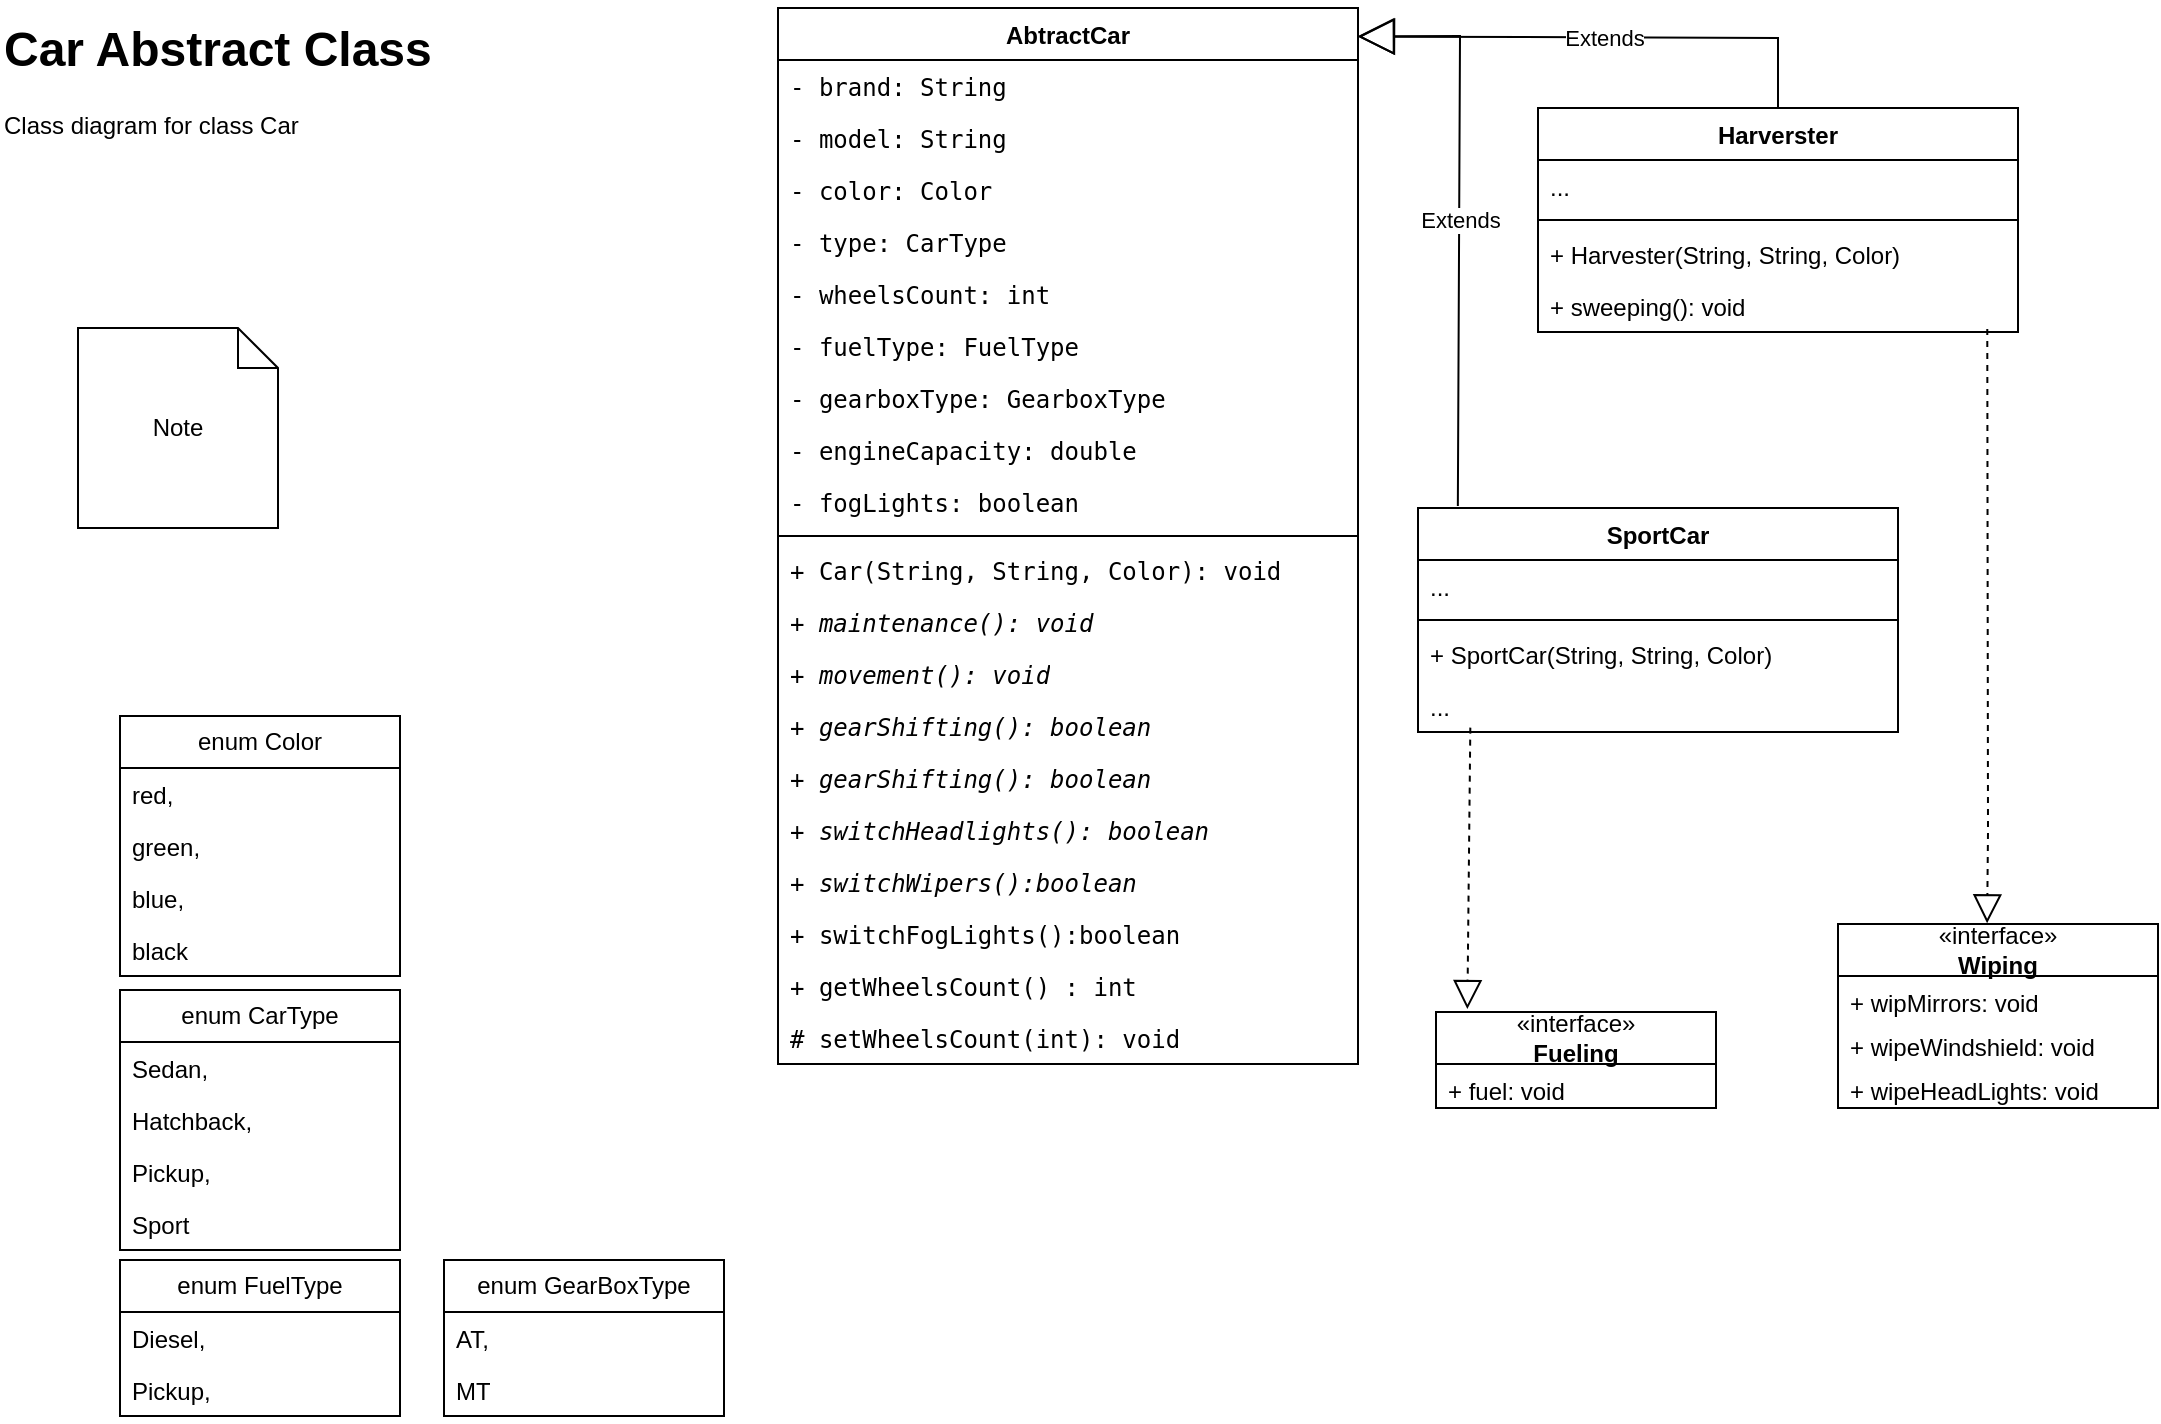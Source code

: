 <mxfile version="24.7.17">
  <diagram name="Страница — 1" id="NvB_Uzkp3Z9ZdV7HNA8b">
    <mxGraphModel dx="1173" dy="817" grid="0" gridSize="10" guides="1" tooltips="1" connect="1" arrows="1" fold="1" page="1" pageScale="1" pageWidth="1169" pageHeight="827" math="0" shadow="0">
      <root>
        <mxCell id="0" />
        <mxCell id="1" parent="0" />
        <mxCell id="2QSjWqpANw1Ijd4p5mCS-1" value="Note" style="shape=note;size=20;whiteSpace=wrap;html=1;" vertex="1" parent="1">
          <mxGeometry x="70" y="200" width="100" height="100" as="geometry" />
        </mxCell>
        <mxCell id="2QSjWqpANw1Ijd4p5mCS-2" value="&lt;h1 style=&quot;margin-top: 0px;&quot;&gt;Car Abstract Class&lt;/h1&gt;&lt;div&gt;Class diagram for class Car&lt;/div&gt;" style="text;html=1;whiteSpace=wrap;overflow=hidden;rounded=0;" vertex="1" parent="1">
          <mxGeometry x="31" y="40" width="320" height="120" as="geometry" />
        </mxCell>
        <mxCell id="2QSjWqpANw1Ijd4p5mCS-3" value="AbtractCar" style="swimlane;fontStyle=1;align=center;verticalAlign=top;childLayout=stackLayout;horizontal=1;startSize=26;horizontalStack=0;resizeParent=1;resizeParentMax=0;resizeLast=0;collapsible=1;marginBottom=0;whiteSpace=wrap;html=1;" vertex="1" parent="1">
          <mxGeometry x="420" y="40" width="290" height="528" as="geometry" />
        </mxCell>
        <mxCell id="2QSjWqpANw1Ijd4p5mCS-4" value="&lt;span style=&quot;font-family: &amp;quot;JetBrains Mono&amp;quot;, monospace; text-wrap: nowrap; background-color: rgb(255, 255, 255);&quot;&gt;- brand: String&lt;/span&gt;" style="text;strokeColor=none;fillColor=none;align=left;verticalAlign=top;spacingLeft=4;spacingRight=4;overflow=hidden;rotatable=0;points=[[0,0.5],[1,0.5]];portConstraint=eastwest;whiteSpace=wrap;html=1;" vertex="1" parent="2QSjWqpANw1Ijd4p5mCS-3">
          <mxGeometry y="26" width="290" height="26" as="geometry" />
        </mxCell>
        <mxCell id="2QSjWqpANw1Ijd4p5mCS-9" value="&lt;span style=&quot;background-color: rgb(255, 255, 255); font-family: &amp;quot;JetBrains Mono&amp;quot;, monospace;&quot;&gt;- model: String&lt;/span&gt;&lt;div&gt;&lt;span style=&quot;background-color: rgb(255, 255, 255); font-family: &amp;quot;JetBrains Mono&amp;quot;, monospace;&quot;&gt;&lt;br&gt;&lt;/span&gt;&lt;/div&gt;" style="text;strokeColor=none;fillColor=none;align=left;verticalAlign=top;spacingLeft=4;spacingRight=4;overflow=hidden;rotatable=0;points=[[0,0.5],[1,0.5]];portConstraint=eastwest;whiteSpace=wrap;html=1;" vertex="1" parent="2QSjWqpANw1Ijd4p5mCS-3">
          <mxGeometry y="52" width="290" height="26" as="geometry" />
        </mxCell>
        <mxCell id="2QSjWqpANw1Ijd4p5mCS-10" value="&lt;span style=&quot;font-family: &amp;quot;JetBrains Mono&amp;quot;, monospace; text-wrap: nowrap; background-color: rgb(255, 255, 255);&quot;&gt;- color: Color&lt;/span&gt;" style="text;strokeColor=none;fillColor=none;align=left;verticalAlign=top;spacingLeft=4;spacingRight=4;overflow=hidden;rotatable=0;points=[[0,0.5],[1,0.5]];portConstraint=eastwest;whiteSpace=wrap;html=1;" vertex="1" parent="2QSjWqpANw1Ijd4p5mCS-3">
          <mxGeometry y="78" width="290" height="26" as="geometry" />
        </mxCell>
        <mxCell id="2QSjWqpANw1Ijd4p5mCS-11" value="&lt;span style=&quot;font-family: &amp;quot;JetBrains Mono&amp;quot;, monospace; text-wrap: nowrap; background-color: rgb(255, 255, 255);&quot;&gt;- type: CarType&lt;/span&gt;" style="text;strokeColor=none;fillColor=none;align=left;verticalAlign=top;spacingLeft=4;spacingRight=4;overflow=hidden;rotatable=0;points=[[0,0.5],[1,0.5]];portConstraint=eastwest;whiteSpace=wrap;html=1;" vertex="1" parent="2QSjWqpANw1Ijd4p5mCS-3">
          <mxGeometry y="104" width="290" height="26" as="geometry" />
        </mxCell>
        <mxCell id="2QSjWqpANw1Ijd4p5mCS-12" value="&lt;span style=&quot;font-family: &amp;quot;JetBrains Mono&amp;quot;, monospace; text-wrap: nowrap; background-color: rgb(255, 255, 255);&quot;&gt;- wheelsCount: int&lt;/span&gt;" style="text;strokeColor=none;fillColor=none;align=left;verticalAlign=top;spacingLeft=4;spacingRight=4;overflow=hidden;rotatable=0;points=[[0,0.5],[1,0.5]];portConstraint=eastwest;whiteSpace=wrap;html=1;" vertex="1" parent="2QSjWqpANw1Ijd4p5mCS-3">
          <mxGeometry y="130" width="290" height="26" as="geometry" />
        </mxCell>
        <mxCell id="2QSjWqpANw1Ijd4p5mCS-13" value="&lt;span style=&quot;font-family: &amp;quot;JetBrains Mono&amp;quot;, monospace; text-wrap: nowrap; background-color: rgb(255, 255, 255);&quot;&gt;- fuelType: FuelType&lt;/span&gt;" style="text;strokeColor=none;fillColor=none;align=left;verticalAlign=top;spacingLeft=4;spacingRight=4;overflow=hidden;rotatable=0;points=[[0,0.5],[1,0.5]];portConstraint=eastwest;whiteSpace=wrap;html=1;" vertex="1" parent="2QSjWqpANw1Ijd4p5mCS-3">
          <mxGeometry y="156" width="290" height="26" as="geometry" />
        </mxCell>
        <mxCell id="2QSjWqpANw1Ijd4p5mCS-14" value="&lt;span style=&quot;font-family: &amp;quot;JetBrains Mono&amp;quot;, monospace; text-wrap: nowrap; background-color: rgb(255, 255, 255);&quot;&gt;- gearboxType: GearboxType&lt;/span&gt;" style="text;strokeColor=none;fillColor=none;align=left;verticalAlign=top;spacingLeft=4;spacingRight=4;overflow=hidden;rotatable=0;points=[[0,0.5],[1,0.5]];portConstraint=eastwest;whiteSpace=wrap;html=1;" vertex="1" parent="2QSjWqpANw1Ijd4p5mCS-3">
          <mxGeometry y="182" width="290" height="26" as="geometry" />
        </mxCell>
        <mxCell id="2QSjWqpANw1Ijd4p5mCS-15" value="&lt;span style=&quot;font-family: &amp;quot;JetBrains Mono&amp;quot;, monospace; text-wrap: nowrap; background-color: rgb(255, 255, 255);&quot;&gt;- engineCapacity: double&lt;/span&gt;" style="text;strokeColor=none;fillColor=none;align=left;verticalAlign=top;spacingLeft=4;spacingRight=4;overflow=hidden;rotatable=0;points=[[0,0.5],[1,0.5]];portConstraint=eastwest;whiteSpace=wrap;html=1;" vertex="1" parent="2QSjWqpANw1Ijd4p5mCS-3">
          <mxGeometry y="208" width="290" height="26" as="geometry" />
        </mxCell>
        <mxCell id="2QSjWqpANw1Ijd4p5mCS-17" value="&lt;span style=&quot;font-family: &amp;quot;JetBrains Mono&amp;quot;, monospace; text-wrap: nowrap; background-color: rgb(255, 255, 255);&quot;&gt;- fogLights: boolean&lt;/span&gt;" style="text;strokeColor=none;fillColor=none;align=left;verticalAlign=top;spacingLeft=4;spacingRight=4;overflow=hidden;rotatable=0;points=[[0,0.5],[1,0.5]];portConstraint=eastwest;whiteSpace=wrap;html=1;" vertex="1" parent="2QSjWqpANw1Ijd4p5mCS-3">
          <mxGeometry y="234" width="290" height="26" as="geometry" />
        </mxCell>
        <mxCell id="2QSjWqpANw1Ijd4p5mCS-5" value="" style="line;strokeWidth=1;fillColor=none;align=left;verticalAlign=middle;spacingTop=-1;spacingLeft=3;spacingRight=3;rotatable=0;labelPosition=right;points=[];portConstraint=eastwest;strokeColor=inherit;" vertex="1" parent="2QSjWqpANw1Ijd4p5mCS-3">
          <mxGeometry y="260" width="290" height="8" as="geometry" />
        </mxCell>
        <mxCell id="2QSjWqpANw1Ijd4p5mCS-73" value="&lt;div style=&quot;font-family: &amp;quot;JetBrains Mono&amp;quot;, monospace; white-space: pre;&quot;&gt;&lt;i&gt;+ &lt;/i&gt;Car(String, String, Color): void&lt;/div&gt;" style="text;strokeColor=none;fillColor=none;align=left;verticalAlign=top;spacingLeft=4;spacingRight=4;overflow=hidden;rotatable=0;points=[[0,0.5],[1,0.5]];portConstraint=eastwest;whiteSpace=wrap;html=1;" vertex="1" parent="2QSjWqpANw1Ijd4p5mCS-3">
          <mxGeometry y="268" width="290" height="26" as="geometry" />
        </mxCell>
        <mxCell id="2QSjWqpANw1Ijd4p5mCS-6" value="&lt;div style=&quot;font-family: &amp;quot;JetBrains Mono&amp;quot;, monospace; white-space: pre;&quot;&gt;&lt;i&gt;+ maintenance(): void&lt;/i&gt;&lt;/div&gt;" style="text;strokeColor=none;fillColor=none;align=left;verticalAlign=top;spacingLeft=4;spacingRight=4;overflow=hidden;rotatable=0;points=[[0,0.5],[1,0.5]];portConstraint=eastwest;whiteSpace=wrap;html=1;" vertex="1" parent="2QSjWqpANw1Ijd4p5mCS-3">
          <mxGeometry y="294" width="290" height="26" as="geometry" />
        </mxCell>
        <mxCell id="2QSjWqpANw1Ijd4p5mCS-18" value="&lt;span style=&quot;font-family: &amp;quot;JetBrains Mono&amp;quot;, monospace; text-wrap: nowrap;&quot;&gt;+ movement(): void&lt;/span&gt;" style="text;strokeColor=none;fillColor=none;align=left;verticalAlign=top;spacingLeft=4;spacingRight=4;overflow=hidden;rotatable=0;points=[[0,0.5],[1,0.5]];portConstraint=eastwest;whiteSpace=wrap;html=1;fontStyle=2" vertex="1" parent="2QSjWqpANw1Ijd4p5mCS-3">
          <mxGeometry y="320" width="290" height="26" as="geometry" />
        </mxCell>
        <mxCell id="2QSjWqpANw1Ijd4p5mCS-19" value="&lt;span style=&quot;font-family: &amp;quot;JetBrains Mono&amp;quot;, monospace; text-wrap: nowrap;&quot;&gt;+ gearShifting(): boolean&lt;/span&gt;" style="text;strokeColor=none;fillColor=none;align=left;verticalAlign=top;spacingLeft=4;spacingRight=4;overflow=hidden;rotatable=0;points=[[0,0.5],[1,0.5]];portConstraint=eastwest;whiteSpace=wrap;html=1;fontStyle=2" vertex="1" parent="2QSjWqpANw1Ijd4p5mCS-3">
          <mxGeometry y="346" width="290" height="26" as="geometry" />
        </mxCell>
        <mxCell id="2QSjWqpANw1Ijd4p5mCS-20" value="&lt;span style=&quot;font-family: &amp;quot;JetBrains Mono&amp;quot;, monospace; text-wrap: nowrap;&quot;&gt;+ gearShifting(): boolean&lt;/span&gt;" style="text;strokeColor=none;fillColor=none;align=left;verticalAlign=top;spacingLeft=4;spacingRight=4;overflow=hidden;rotatable=0;points=[[0,0.5],[1,0.5]];portConstraint=eastwest;whiteSpace=wrap;html=1;fontStyle=2" vertex="1" parent="2QSjWqpANw1Ijd4p5mCS-3">
          <mxGeometry y="372" width="290" height="26" as="geometry" />
        </mxCell>
        <mxCell id="2QSjWqpANw1Ijd4p5mCS-21" value="&lt;span style=&quot;font-family: &amp;quot;JetBrains Mono&amp;quot;, monospace; text-wrap: nowrap;&quot;&gt;+ switchHeadlights(): boolean&lt;/span&gt;" style="text;strokeColor=none;fillColor=none;align=left;verticalAlign=top;spacingLeft=4;spacingRight=4;overflow=hidden;rotatable=0;points=[[0,0.5],[1,0.5]];portConstraint=eastwest;whiteSpace=wrap;html=1;fontStyle=2" vertex="1" parent="2QSjWqpANw1Ijd4p5mCS-3">
          <mxGeometry y="398" width="290" height="26" as="geometry" />
        </mxCell>
        <mxCell id="2QSjWqpANw1Ijd4p5mCS-22" value="&lt;span style=&quot;font-family: &amp;quot;JetBrains Mono&amp;quot;, monospace; text-wrap: nowrap;&quot;&gt;+ switchWipers():boolean&lt;/span&gt;" style="text;strokeColor=none;fillColor=none;align=left;verticalAlign=top;spacingLeft=4;spacingRight=4;overflow=hidden;rotatable=0;points=[[0,0.5],[1,0.5]];portConstraint=eastwest;whiteSpace=wrap;html=1;fontStyle=2" vertex="1" parent="2QSjWqpANw1Ijd4p5mCS-3">
          <mxGeometry y="424" width="290" height="26" as="geometry" />
        </mxCell>
        <mxCell id="2QSjWqpANw1Ijd4p5mCS-23" value="&lt;span style=&quot;font-family: &amp;quot;JetBrains Mono&amp;quot;, monospace; text-wrap: nowrap;&quot;&gt;+ switchFogLights():boolean&lt;/span&gt;" style="text;strokeColor=none;fillColor=none;align=left;verticalAlign=top;spacingLeft=4;spacingRight=4;overflow=hidden;rotatable=0;points=[[0,0.5],[1,0.5]];portConstraint=eastwest;whiteSpace=wrap;html=1;" vertex="1" parent="2QSjWqpANw1Ijd4p5mCS-3">
          <mxGeometry y="450" width="290" height="26" as="geometry" />
        </mxCell>
        <mxCell id="2QSjWqpANw1Ijd4p5mCS-26" value="&lt;span style=&quot;font-family: &amp;quot;JetBrains Mono&amp;quot;, monospace; text-wrap: nowrap;&quot;&gt;+ getWheelsCount() : int&lt;/span&gt;" style="text;strokeColor=none;fillColor=none;align=left;verticalAlign=top;spacingLeft=4;spacingRight=4;overflow=hidden;rotatable=0;points=[[0,0.5],[1,0.5]];portConstraint=eastwest;whiteSpace=wrap;html=1;" vertex="1" parent="2QSjWqpANw1Ijd4p5mCS-3">
          <mxGeometry y="476" width="290" height="26" as="geometry" />
        </mxCell>
        <mxCell id="2QSjWqpANw1Ijd4p5mCS-24" value="&lt;span style=&quot;font-family: &amp;quot;JetBrains Mono&amp;quot;, monospace; text-wrap: nowrap;&quot;&gt;# setWheelsCount(int): void&amp;nbsp;&lt;/span&gt;" style="text;strokeColor=none;fillColor=none;align=left;verticalAlign=top;spacingLeft=4;spacingRight=4;overflow=hidden;rotatable=0;points=[[0,0.5],[1,0.5]];portConstraint=eastwest;whiteSpace=wrap;html=1;" vertex="1" parent="2QSjWqpANw1Ijd4p5mCS-3">
          <mxGeometry y="502" width="290" height="26" as="geometry" />
        </mxCell>
        <mxCell id="2QSjWqpANw1Ijd4p5mCS-27" value="Harverster" style="swimlane;fontStyle=1;align=center;verticalAlign=top;childLayout=stackLayout;horizontal=1;startSize=26;horizontalStack=0;resizeParent=1;resizeParentMax=0;resizeLast=0;collapsible=1;marginBottom=0;whiteSpace=wrap;html=1;" vertex="1" parent="1">
          <mxGeometry x="800" y="90" width="240" height="112" as="geometry" />
        </mxCell>
        <mxCell id="2QSjWqpANw1Ijd4p5mCS-28" value="..." style="text;strokeColor=none;fillColor=none;align=left;verticalAlign=top;spacingLeft=4;spacingRight=4;overflow=hidden;rotatable=0;points=[[0,0.5],[1,0.5]];portConstraint=eastwest;whiteSpace=wrap;html=1;" vertex="1" parent="2QSjWqpANw1Ijd4p5mCS-27">
          <mxGeometry y="26" width="240" height="26" as="geometry" />
        </mxCell>
        <mxCell id="2QSjWqpANw1Ijd4p5mCS-29" value="" style="line;strokeWidth=1;fillColor=none;align=left;verticalAlign=middle;spacingTop=-1;spacingLeft=3;spacingRight=3;rotatable=0;labelPosition=right;points=[];portConstraint=eastwest;strokeColor=inherit;" vertex="1" parent="2QSjWqpANw1Ijd4p5mCS-27">
          <mxGeometry y="52" width="240" height="8" as="geometry" />
        </mxCell>
        <mxCell id="2QSjWqpANw1Ijd4p5mCS-30" value="+ Harvester(String, String, Color)" style="text;strokeColor=none;fillColor=none;align=left;verticalAlign=top;spacingLeft=4;spacingRight=4;overflow=hidden;rotatable=0;points=[[0,0.5],[1,0.5]];portConstraint=eastwest;whiteSpace=wrap;html=1;" vertex="1" parent="2QSjWqpANw1Ijd4p5mCS-27">
          <mxGeometry y="60" width="240" height="26" as="geometry" />
        </mxCell>
        <mxCell id="2QSjWqpANw1Ijd4p5mCS-32" value="+ sweeping(): void" style="text;strokeColor=none;fillColor=none;align=left;verticalAlign=top;spacingLeft=4;spacingRight=4;overflow=hidden;rotatable=0;points=[[0,0.5],[1,0.5]];portConstraint=eastwest;whiteSpace=wrap;html=1;" vertex="1" parent="2QSjWqpANw1Ijd4p5mCS-27">
          <mxGeometry y="86" width="240" height="26" as="geometry" />
        </mxCell>
        <mxCell id="2QSjWqpANw1Ijd4p5mCS-31" value="Extends" style="endArrow=block;endSize=16;endFill=0;html=1;rounded=0;exitX=0.5;exitY=0;exitDx=0;exitDy=0;entryX=1;entryY=0.027;entryDx=0;entryDy=0;entryPerimeter=0;" edge="1" parent="1" source="2QSjWqpANw1Ijd4p5mCS-27" target="2QSjWqpANw1Ijd4p5mCS-3">
          <mxGeometry width="160" relative="1" as="geometry">
            <mxPoint x="470" y="640" as="sourcePoint" />
            <mxPoint x="630" y="640" as="targetPoint" />
            <Array as="points">
              <mxPoint x="920" y="55" />
            </Array>
          </mxGeometry>
        </mxCell>
        <mxCell id="2QSjWqpANw1Ijd4p5mCS-33" value="SportCar" style="swimlane;fontStyle=1;align=center;verticalAlign=top;childLayout=stackLayout;horizontal=1;startSize=26;horizontalStack=0;resizeParent=1;resizeParentMax=0;resizeLast=0;collapsible=1;marginBottom=0;whiteSpace=wrap;html=1;" vertex="1" parent="1">
          <mxGeometry x="740" y="290" width="240" height="112" as="geometry" />
        </mxCell>
        <mxCell id="2QSjWqpANw1Ijd4p5mCS-34" value="..." style="text;strokeColor=none;fillColor=none;align=left;verticalAlign=top;spacingLeft=4;spacingRight=4;overflow=hidden;rotatable=0;points=[[0,0.5],[1,0.5]];portConstraint=eastwest;whiteSpace=wrap;html=1;" vertex="1" parent="2QSjWqpANw1Ijd4p5mCS-33">
          <mxGeometry y="26" width="240" height="26" as="geometry" />
        </mxCell>
        <mxCell id="2QSjWqpANw1Ijd4p5mCS-35" value="" style="line;strokeWidth=1;fillColor=none;align=left;verticalAlign=middle;spacingTop=-1;spacingLeft=3;spacingRight=3;rotatable=0;labelPosition=right;points=[];portConstraint=eastwest;strokeColor=inherit;" vertex="1" parent="2QSjWqpANw1Ijd4p5mCS-33">
          <mxGeometry y="52" width="240" height="8" as="geometry" />
        </mxCell>
        <mxCell id="2QSjWqpANw1Ijd4p5mCS-36" value="+ SportCar(String, String, Color)" style="text;strokeColor=none;fillColor=none;align=left;verticalAlign=top;spacingLeft=4;spacingRight=4;overflow=hidden;rotatable=0;points=[[0,0.5],[1,0.5]];portConstraint=eastwest;whiteSpace=wrap;html=1;" vertex="1" parent="2QSjWqpANw1Ijd4p5mCS-33">
          <mxGeometry y="60" width="240" height="26" as="geometry" />
        </mxCell>
        <mxCell id="2QSjWqpANw1Ijd4p5mCS-39" value="..." style="text;strokeColor=none;fillColor=none;align=left;verticalAlign=top;spacingLeft=4;spacingRight=4;overflow=hidden;rotatable=0;points=[[0,0.5],[1,0.5]];portConstraint=eastwest;whiteSpace=wrap;html=1;" vertex="1" parent="2QSjWqpANw1Ijd4p5mCS-33">
          <mxGeometry y="86" width="240" height="26" as="geometry" />
        </mxCell>
        <mxCell id="2QSjWqpANw1Ijd4p5mCS-38" value="Extends" style="endArrow=block;endSize=16;endFill=0;html=1;rounded=0;exitX=0.083;exitY=-0.009;exitDx=0;exitDy=0;exitPerimeter=0;entryX=0.999;entryY=0.027;entryDx=0;entryDy=0;entryPerimeter=0;" edge="1" parent="1" source="2QSjWqpANw1Ijd4p5mCS-33" target="2QSjWqpANw1Ijd4p5mCS-3">
          <mxGeometry width="160" relative="1" as="geometry">
            <mxPoint x="510" y="620" as="sourcePoint" />
            <mxPoint x="713" y="50" as="targetPoint" />
            <Array as="points">
              <mxPoint x="761" y="54" />
            </Array>
          </mxGeometry>
        </mxCell>
        <mxCell id="2QSjWqpANw1Ijd4p5mCS-44" value="«interface»&lt;br&gt;&lt;b&gt;Fueling&lt;/b&gt;" style="swimlane;fontStyle=0;childLayout=stackLayout;horizontal=1;startSize=26;fillColor=none;horizontalStack=0;resizeParent=1;resizeParentMax=0;resizeLast=0;collapsible=1;marginBottom=0;whiteSpace=wrap;html=1;" vertex="1" parent="1">
          <mxGeometry x="749" y="542" width="140" height="48" as="geometry" />
        </mxCell>
        <mxCell id="2QSjWqpANw1Ijd4p5mCS-45" value="+ fuel: void" style="text;strokeColor=none;fillColor=none;align=left;verticalAlign=top;spacingLeft=4;spacingRight=4;overflow=hidden;rotatable=0;points=[[0,0.5],[1,0.5]];portConstraint=eastwest;whiteSpace=wrap;html=1;" vertex="1" parent="2QSjWqpANw1Ijd4p5mCS-44">
          <mxGeometry y="26" width="140" height="22" as="geometry" />
        </mxCell>
        <mxCell id="2QSjWqpANw1Ijd4p5mCS-50" value="«interface»&lt;br&gt;&lt;b&gt;Wiping&lt;/b&gt;" style="swimlane;fontStyle=0;childLayout=stackLayout;horizontal=1;startSize=26;fillColor=none;horizontalStack=0;resizeParent=1;resizeParentMax=0;resizeLast=0;collapsible=1;marginBottom=0;whiteSpace=wrap;html=1;" vertex="1" parent="1">
          <mxGeometry x="950" y="498" width="160" height="92" as="geometry" />
        </mxCell>
        <mxCell id="2QSjWqpANw1Ijd4p5mCS-51" value="+ wipMirrors: void" style="text;strokeColor=none;fillColor=none;align=left;verticalAlign=top;spacingLeft=4;spacingRight=4;overflow=hidden;rotatable=0;points=[[0,0.5],[1,0.5]];portConstraint=eastwest;whiteSpace=wrap;html=1;" vertex="1" parent="2QSjWqpANw1Ijd4p5mCS-50">
          <mxGeometry y="26" width="160" height="22" as="geometry" />
        </mxCell>
        <mxCell id="2QSjWqpANw1Ijd4p5mCS-52" value="+ wipeWindshield: void" style="text;strokeColor=none;fillColor=none;align=left;verticalAlign=top;spacingLeft=4;spacingRight=4;overflow=hidden;rotatable=0;points=[[0,0.5],[1,0.5]];portConstraint=eastwest;whiteSpace=wrap;html=1;" vertex="1" parent="2QSjWqpANw1Ijd4p5mCS-50">
          <mxGeometry y="48" width="160" height="22" as="geometry" />
        </mxCell>
        <mxCell id="2QSjWqpANw1Ijd4p5mCS-53" value="+ wipeHeadLights: void" style="text;strokeColor=none;fillColor=none;align=left;verticalAlign=top;spacingLeft=4;spacingRight=4;overflow=hidden;rotatable=0;points=[[0,0.5],[1,0.5]];portConstraint=eastwest;whiteSpace=wrap;html=1;" vertex="1" parent="2QSjWqpANw1Ijd4p5mCS-50">
          <mxGeometry y="70" width="160" height="22" as="geometry" />
        </mxCell>
        <mxCell id="2QSjWqpANw1Ijd4p5mCS-55" value="" style="endArrow=block;dashed=1;endFill=0;endSize=12;html=1;rounded=0;exitX=0.936;exitY=0.944;exitDx=0;exitDy=0;exitPerimeter=0;entryX=0.466;entryY=-0.004;entryDx=0;entryDy=0;entryPerimeter=0;" edge="1" parent="1" source="2QSjWqpANw1Ijd4p5mCS-32" target="2QSjWqpANw1Ijd4p5mCS-50">
          <mxGeometry width="160" relative="1" as="geometry">
            <mxPoint x="700" y="590" as="sourcePoint" />
            <mxPoint x="1036" y="424" as="targetPoint" />
            <Array as="points">
              <mxPoint x="1025" y="452" />
            </Array>
          </mxGeometry>
        </mxCell>
        <mxCell id="2QSjWqpANw1Ijd4p5mCS-56" value="" style="endArrow=block;dashed=1;endFill=0;endSize=12;html=1;rounded=0;exitX=0.109;exitY=0.916;exitDx=0;exitDy=0;exitPerimeter=0;entryX=0.112;entryY=-0.03;entryDx=0;entryDy=0;entryPerimeter=0;" edge="1" parent="1" source="2QSjWqpANw1Ijd4p5mCS-39" target="2QSjWqpANw1Ijd4p5mCS-44">
          <mxGeometry width="160" relative="1" as="geometry">
            <mxPoint x="913" y="637" as="sourcePoint" />
            <mxPoint x="860" y="480" as="targetPoint" />
            <Array as="points" />
          </mxGeometry>
        </mxCell>
        <mxCell id="2QSjWqpANw1Ijd4p5mCS-58" value="enum Color" style="swimlane;fontStyle=0;childLayout=stackLayout;horizontal=1;startSize=26;fillColor=none;horizontalStack=0;resizeParent=1;resizeParentMax=0;resizeLast=0;collapsible=1;marginBottom=0;whiteSpace=wrap;html=1;" vertex="1" parent="1">
          <mxGeometry x="91" y="394" width="140" height="130" as="geometry" />
        </mxCell>
        <mxCell id="2QSjWqpANw1Ijd4p5mCS-59" value="red," style="text;strokeColor=none;fillColor=none;align=left;verticalAlign=top;spacingLeft=4;spacingRight=4;overflow=hidden;rotatable=0;points=[[0,0.5],[1,0.5]];portConstraint=eastwest;whiteSpace=wrap;html=1;" vertex="1" parent="2QSjWqpANw1Ijd4p5mCS-58">
          <mxGeometry y="26" width="140" height="26" as="geometry" />
        </mxCell>
        <mxCell id="2QSjWqpANw1Ijd4p5mCS-60" value="green," style="text;strokeColor=none;fillColor=none;align=left;verticalAlign=top;spacingLeft=4;spacingRight=4;overflow=hidden;rotatable=0;points=[[0,0.5],[1,0.5]];portConstraint=eastwest;whiteSpace=wrap;html=1;" vertex="1" parent="2QSjWqpANw1Ijd4p5mCS-58">
          <mxGeometry y="52" width="140" height="26" as="geometry" />
        </mxCell>
        <mxCell id="2QSjWqpANw1Ijd4p5mCS-61" value="blue," style="text;strokeColor=none;fillColor=none;align=left;verticalAlign=top;spacingLeft=4;spacingRight=4;overflow=hidden;rotatable=0;points=[[0,0.5],[1,0.5]];portConstraint=eastwest;whiteSpace=wrap;html=1;" vertex="1" parent="2QSjWqpANw1Ijd4p5mCS-58">
          <mxGeometry y="78" width="140" height="26" as="geometry" />
        </mxCell>
        <mxCell id="2QSjWqpANw1Ijd4p5mCS-62" value="black" style="text;strokeColor=none;fillColor=none;align=left;verticalAlign=top;spacingLeft=4;spacingRight=4;overflow=hidden;rotatable=0;points=[[0,0.5],[1,0.5]];portConstraint=eastwest;whiteSpace=wrap;html=1;" vertex="1" parent="2QSjWqpANw1Ijd4p5mCS-58">
          <mxGeometry y="104" width="140" height="26" as="geometry" />
        </mxCell>
        <mxCell id="2QSjWqpANw1Ijd4p5mCS-63" value="enum CarType" style="swimlane;fontStyle=0;childLayout=stackLayout;horizontal=1;startSize=26;fillColor=none;horizontalStack=0;resizeParent=1;resizeParentMax=0;resizeLast=0;collapsible=1;marginBottom=0;whiteSpace=wrap;html=1;" vertex="1" parent="1">
          <mxGeometry x="91" y="531" width="140" height="130" as="geometry" />
        </mxCell>
        <mxCell id="2QSjWqpANw1Ijd4p5mCS-64" value="Sedan," style="text;strokeColor=none;fillColor=none;align=left;verticalAlign=top;spacingLeft=4;spacingRight=4;overflow=hidden;rotatable=0;points=[[0,0.5],[1,0.5]];portConstraint=eastwest;whiteSpace=wrap;html=1;" vertex="1" parent="2QSjWqpANw1Ijd4p5mCS-63">
          <mxGeometry y="26" width="140" height="26" as="geometry" />
        </mxCell>
        <mxCell id="2QSjWqpANw1Ijd4p5mCS-65" value="Hatchback," style="text;strokeColor=none;fillColor=none;align=left;verticalAlign=top;spacingLeft=4;spacingRight=4;overflow=hidden;rotatable=0;points=[[0,0.5],[1,0.5]];portConstraint=eastwest;whiteSpace=wrap;html=1;" vertex="1" parent="2QSjWqpANw1Ijd4p5mCS-63">
          <mxGeometry y="52" width="140" height="26" as="geometry" />
        </mxCell>
        <mxCell id="2QSjWqpANw1Ijd4p5mCS-66" value="Pickup," style="text;strokeColor=none;fillColor=none;align=left;verticalAlign=top;spacingLeft=4;spacingRight=4;overflow=hidden;rotatable=0;points=[[0,0.5],[1,0.5]];portConstraint=eastwest;whiteSpace=wrap;html=1;" vertex="1" parent="2QSjWqpANw1Ijd4p5mCS-63">
          <mxGeometry y="78" width="140" height="26" as="geometry" />
        </mxCell>
        <mxCell id="2QSjWqpANw1Ijd4p5mCS-67" value="Sport" style="text;strokeColor=none;fillColor=none;align=left;verticalAlign=top;spacingLeft=4;spacingRight=4;overflow=hidden;rotatable=0;points=[[0,0.5],[1,0.5]];portConstraint=eastwest;whiteSpace=wrap;html=1;" vertex="1" parent="2QSjWqpANw1Ijd4p5mCS-63">
          <mxGeometry y="104" width="140" height="26" as="geometry" />
        </mxCell>
        <mxCell id="2QSjWqpANw1Ijd4p5mCS-68" value="enum FuelType" style="swimlane;fontStyle=0;childLayout=stackLayout;horizontal=1;startSize=26;fillColor=none;horizontalStack=0;resizeParent=1;resizeParentMax=0;resizeLast=0;collapsible=1;marginBottom=0;whiteSpace=wrap;html=1;" vertex="1" parent="1">
          <mxGeometry x="91" y="666" width="140" height="78" as="geometry" />
        </mxCell>
        <mxCell id="2QSjWqpANw1Ijd4p5mCS-69" value="Diesel," style="text;strokeColor=none;fillColor=none;align=left;verticalAlign=top;spacingLeft=4;spacingRight=4;overflow=hidden;rotatable=0;points=[[0,0.5],[1,0.5]];portConstraint=eastwest;whiteSpace=wrap;html=1;" vertex="1" parent="2QSjWqpANw1Ijd4p5mCS-68">
          <mxGeometry y="26" width="140" height="26" as="geometry" />
        </mxCell>
        <mxCell id="2QSjWqpANw1Ijd4p5mCS-71" value="Pickup," style="text;strokeColor=none;fillColor=none;align=left;verticalAlign=top;spacingLeft=4;spacingRight=4;overflow=hidden;rotatable=0;points=[[0,0.5],[1,0.5]];portConstraint=eastwest;whiteSpace=wrap;html=1;" vertex="1" parent="2QSjWqpANw1Ijd4p5mCS-68">
          <mxGeometry y="52" width="140" height="26" as="geometry" />
        </mxCell>
        <mxCell id="2QSjWqpANw1Ijd4p5mCS-74" value="enum GearBoxType" style="swimlane;fontStyle=0;childLayout=stackLayout;horizontal=1;startSize=26;fillColor=none;horizontalStack=0;resizeParent=1;resizeParentMax=0;resizeLast=0;collapsible=1;marginBottom=0;whiteSpace=wrap;html=1;" vertex="1" parent="1">
          <mxGeometry x="253" y="666" width="140" height="78" as="geometry" />
        </mxCell>
        <mxCell id="2QSjWqpANw1Ijd4p5mCS-75" value="AT," style="text;strokeColor=none;fillColor=none;align=left;verticalAlign=top;spacingLeft=4;spacingRight=4;overflow=hidden;rotatable=0;points=[[0,0.5],[1,0.5]];portConstraint=eastwest;whiteSpace=wrap;html=1;" vertex="1" parent="2QSjWqpANw1Ijd4p5mCS-74">
          <mxGeometry y="26" width="140" height="26" as="geometry" />
        </mxCell>
        <mxCell id="2QSjWqpANw1Ijd4p5mCS-76" value="MT" style="text;strokeColor=none;fillColor=none;align=left;verticalAlign=top;spacingLeft=4;spacingRight=4;overflow=hidden;rotatable=0;points=[[0,0.5],[1,0.5]];portConstraint=eastwest;whiteSpace=wrap;html=1;" vertex="1" parent="2QSjWqpANw1Ijd4p5mCS-74">
          <mxGeometry y="52" width="140" height="26" as="geometry" />
        </mxCell>
      </root>
    </mxGraphModel>
  </diagram>
</mxfile>
